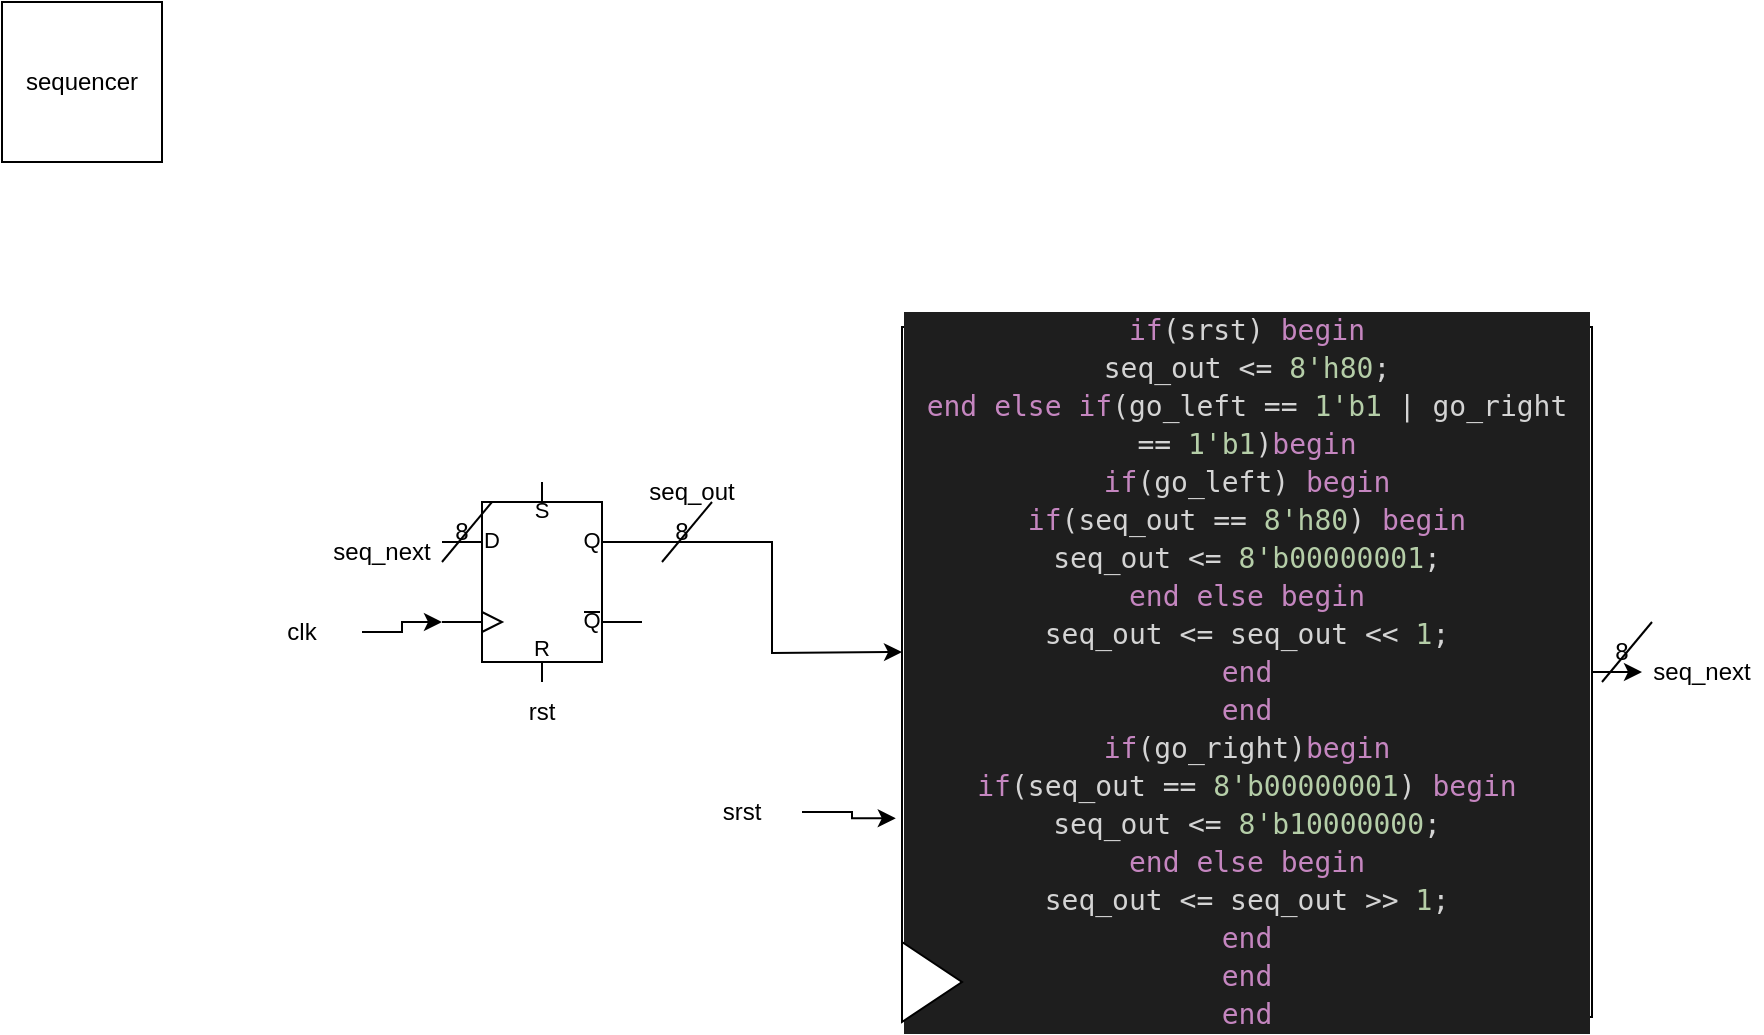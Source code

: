 <mxfile version="21.1.4" type="github">
  <diagram name="Page-1" id="FkmUvxZcMQ9W1MFedN3p">
    <mxGraphModel dx="1360" dy="795" grid="1" gridSize="10" guides="1" tooltips="1" connect="1" arrows="1" fold="1" page="1" pageScale="1" pageWidth="850" pageHeight="1100" math="0" shadow="0">
      <root>
        <mxCell id="0" />
        <mxCell id="1" parent="0" />
        <mxCell id="TZWO4BRQF0HmKNqjZzxb-1" value="sequencer" style="whiteSpace=wrap;html=1;aspect=fixed;" parent="1" vertex="1">
          <mxGeometry x="50" y="40" width="80" height="80" as="geometry" />
        </mxCell>
        <mxCell id="TZWO4BRQF0HmKNqjZzxb-7" style="edgeStyle=orthogonalEdgeStyle;rounded=0;orthogonalLoop=1;jettySize=auto;html=1;exitX=1;exitY=0.3;exitDx=0;exitDy=0;exitPerimeter=0;entryX=0.5;entryY=0;entryDx=0;entryDy=0;" parent="1" source="TZWO4BRQF0HmKNqjZzxb-2" edge="1">
          <mxGeometry relative="1" as="geometry">
            <mxPoint x="500" y="365" as="targetPoint" />
          </mxGeometry>
        </mxCell>
        <mxCell id="TZWO4BRQF0HmKNqjZzxb-2" value="" style="verticalLabelPosition=bottom;shadow=0;dashed=0;align=center;html=1;verticalAlign=top;shape=mxgraph.electrical.logic_gates.d_type_rs_flip-flop;" parent="1" vertex="1">
          <mxGeometry x="270" y="280" width="100" height="100" as="geometry" />
        </mxCell>
        <mxCell id="Nhw7WUrgFpV6zvRLkqmD-5" style="edgeStyle=orthogonalEdgeStyle;rounded=0;orthogonalLoop=1;jettySize=auto;html=1;entryX=0;entryY=0.7;entryDx=0;entryDy=0;entryPerimeter=0;" parent="1" source="TZWO4BRQF0HmKNqjZzxb-3" target="TZWO4BRQF0HmKNqjZzxb-2" edge="1">
          <mxGeometry relative="1" as="geometry" />
        </mxCell>
        <mxCell id="TZWO4BRQF0HmKNqjZzxb-3" value="&lt;div&gt;clk&lt;/div&gt;" style="text;html=1;strokeColor=none;fillColor=none;align=center;verticalAlign=middle;whiteSpace=wrap;rounded=0;" parent="1" vertex="1">
          <mxGeometry x="170" y="340" width="60" height="30" as="geometry" />
        </mxCell>
        <mxCell id="TZWO4BRQF0HmKNqjZzxb-4" value="rst" style="text;html=1;strokeColor=none;fillColor=none;align=center;verticalAlign=middle;whiteSpace=wrap;rounded=0;" parent="1" vertex="1">
          <mxGeometry x="290" y="380" width="60" height="30" as="geometry" />
        </mxCell>
        <mxCell id="Nhw7WUrgFpV6zvRLkqmD-12" value="seq_next" style="text;html=1;strokeColor=none;fillColor=none;align=center;verticalAlign=middle;whiteSpace=wrap;rounded=0;" parent="1" vertex="1">
          <mxGeometry x="210" y="300" width="60" height="30" as="geometry" />
        </mxCell>
        <mxCell id="ZbuvPAwyvBYLmeehHJIb-4" style="edgeStyle=orthogonalEdgeStyle;rounded=0;orthogonalLoop=1;jettySize=auto;html=1;" edge="1" parent="1" source="ZbuvPAwyvBYLmeehHJIb-1" target="ZbuvPAwyvBYLmeehHJIb-5">
          <mxGeometry relative="1" as="geometry">
            <mxPoint x="900" y="375" as="targetPoint" />
          </mxGeometry>
        </mxCell>
        <mxCell id="ZbuvPAwyvBYLmeehHJIb-1" value="&lt;div style=&quot;color: rgb(212, 212, 212); background-color: rgb(30, 30, 30); font-family: &amp;quot;Droid Sans Mono&amp;quot;, &amp;quot;monospace&amp;quot;, monospace; font-weight: normal; font-size: 14px; line-height: 19px;&quot;&gt;&lt;div&gt;&lt;span style=&quot;color: #c586c0;&quot;&gt;if&lt;/span&gt;&lt;span style=&quot;color: #d4d4d4;&quot;&gt;(srst) &lt;/span&gt;&lt;span style=&quot;color: #c586c0;&quot;&gt;begin&lt;/span&gt;&lt;/div&gt;&lt;div&gt;&lt;span style=&quot;color: #d4d4d4;&quot;&gt;        seq_out &amp;lt;= &lt;/span&gt;&lt;span style=&quot;color: #b5cea8;&quot;&gt;8&#39;h80&lt;/span&gt;&lt;span style=&quot;color: #d4d4d4;&quot;&gt;;&lt;/span&gt;&lt;/div&gt;&lt;div&gt;&lt;span style=&quot;color: #d4d4d4;&quot;&gt;      &lt;/span&gt;&lt;span style=&quot;color: #c586c0;&quot;&gt;end&lt;/span&gt;&lt;span style=&quot;color: #d4d4d4;&quot;&gt; &lt;/span&gt;&lt;span style=&quot;color: #c586c0;&quot;&gt;else&lt;/span&gt;&lt;span style=&quot;color: #d4d4d4;&quot;&gt; &lt;/span&gt;&lt;span style=&quot;color: #c586c0;&quot;&gt;if&lt;/span&gt;&lt;span style=&quot;color: #d4d4d4;&quot;&gt;(go_left == &lt;/span&gt;&lt;span style=&quot;color: #b5cea8;&quot;&gt;1&#39;b1&lt;/span&gt;&lt;span style=&quot;color: #d4d4d4;&quot;&gt; | go_right == &lt;/span&gt;&lt;span style=&quot;color: #b5cea8;&quot;&gt;1&#39;b1&lt;/span&gt;&lt;span style=&quot;color: #d4d4d4;&quot;&gt;)&lt;/span&gt;&lt;span style=&quot;color: #c586c0;&quot;&gt;begin&lt;/span&gt;&lt;/div&gt;&lt;div&gt;&lt;span style=&quot;color: #d4d4d4;&quot;&gt;        &lt;/span&gt;&lt;span style=&quot;color: #c586c0;&quot;&gt;if&lt;/span&gt;&lt;span style=&quot;color: #d4d4d4;&quot;&gt;(go_left) &lt;/span&gt;&lt;span style=&quot;color: #c586c0;&quot;&gt;begin&lt;/span&gt;&lt;/div&gt;&lt;div&gt;&lt;span style=&quot;color: #d4d4d4;&quot;&gt;            &lt;/span&gt;&lt;span style=&quot;color: #c586c0;&quot;&gt;if&lt;/span&gt;&lt;span style=&quot;color: #d4d4d4;&quot;&gt;(seq_out == &lt;/span&gt;&lt;span style=&quot;color: #b5cea8;&quot;&gt;8&#39;h80&lt;/span&gt;&lt;span style=&quot;color: #d4d4d4;&quot;&gt;) &lt;/span&gt;&lt;span style=&quot;color: #c586c0;&quot;&gt;begin&lt;/span&gt;&lt;/div&gt;&lt;div&gt;&lt;span style=&quot;color: #d4d4d4;&quot;&gt;                seq_out &amp;lt;= &lt;/span&gt;&lt;span style=&quot;color: #b5cea8;&quot;&gt;8&#39;b00000001&lt;/span&gt;&lt;span style=&quot;color: #d4d4d4;&quot;&gt;;&lt;/span&gt;&lt;/div&gt;&lt;div&gt;&lt;span style=&quot;color: #d4d4d4;&quot;&gt;            &lt;/span&gt;&lt;span style=&quot;color: #c586c0;&quot;&gt;end&lt;/span&gt;&lt;span style=&quot;color: #d4d4d4;&quot;&gt; &lt;/span&gt;&lt;span style=&quot;color: #c586c0;&quot;&gt;else&lt;/span&gt;&lt;span style=&quot;color: #d4d4d4;&quot;&gt; &lt;/span&gt;&lt;span style=&quot;color: #c586c0;&quot;&gt;begin&lt;/span&gt;&lt;/div&gt;&lt;div&gt;&lt;span style=&quot;color: #d4d4d4;&quot;&gt;                seq_out &amp;lt;= seq_out &amp;lt;&amp;lt; &lt;/span&gt;&lt;span style=&quot;color: #b5cea8;&quot;&gt;1&lt;/span&gt;&lt;span style=&quot;color: #d4d4d4;&quot;&gt;;&lt;/span&gt;&lt;/div&gt;&lt;div&gt;&lt;span style=&quot;color: #d4d4d4;&quot;&gt;            &lt;/span&gt;&lt;span style=&quot;color: #c586c0;&quot;&gt;end&lt;/span&gt;&lt;/div&gt;&lt;div&gt;&lt;span style=&quot;color: #d4d4d4;&quot;&gt;        &lt;/span&gt;&lt;span style=&quot;color: #c586c0;&quot;&gt;end&lt;/span&gt;&lt;/div&gt;&lt;div&gt;&lt;span style=&quot;color: #d4d4d4;&quot;&gt;        &lt;/span&gt;&lt;span style=&quot;color: #c586c0;&quot;&gt;if&lt;/span&gt;&lt;span style=&quot;color: #d4d4d4;&quot;&gt;(go_right)&lt;/span&gt;&lt;span style=&quot;color: #c586c0;&quot;&gt;begin&lt;/span&gt;&lt;/div&gt;&lt;div&gt;&lt;span style=&quot;color: #d4d4d4;&quot;&gt;            &lt;/span&gt;&lt;span style=&quot;color: #c586c0;&quot;&gt;if&lt;/span&gt;&lt;span style=&quot;color: #d4d4d4;&quot;&gt;(seq_out == &lt;/span&gt;&lt;span style=&quot;color: #b5cea8;&quot;&gt;8&#39;b00000001&lt;/span&gt;&lt;span style=&quot;color: #d4d4d4;&quot;&gt;) &lt;/span&gt;&lt;span style=&quot;color: #c586c0;&quot;&gt;begin&lt;/span&gt;&lt;/div&gt;&lt;div&gt;&lt;span style=&quot;color: #d4d4d4;&quot;&gt;                seq_out &amp;lt;= &lt;/span&gt;&lt;span style=&quot;color: #b5cea8;&quot;&gt;8&#39;b10000000&lt;/span&gt;&lt;span style=&quot;color: #d4d4d4;&quot;&gt;;&lt;/span&gt;&lt;/div&gt;&lt;div&gt;&lt;span style=&quot;color: #d4d4d4;&quot;&gt;            &lt;/span&gt;&lt;span style=&quot;color: #c586c0;&quot;&gt;end&lt;/span&gt;&lt;span style=&quot;color: #d4d4d4;&quot;&gt; &lt;/span&gt;&lt;span style=&quot;color: #c586c0;&quot;&gt;else&lt;/span&gt;&lt;span style=&quot;color: #d4d4d4;&quot;&gt; &lt;/span&gt;&lt;span style=&quot;color: #c586c0;&quot;&gt;begin&lt;/span&gt;&lt;/div&gt;&lt;div&gt;&lt;span style=&quot;color: #d4d4d4;&quot;&gt;                seq_out &amp;lt;= seq_out &amp;gt;&amp;gt; &lt;/span&gt;&lt;span style=&quot;color: #b5cea8;&quot;&gt;1&lt;/span&gt;&lt;span style=&quot;color: #d4d4d4;&quot;&gt;;&lt;/span&gt;&lt;/div&gt;&lt;div&gt;&lt;span style=&quot;color: #d4d4d4;&quot;&gt;            &lt;/span&gt;&lt;span style=&quot;color: #c586c0;&quot;&gt;end&lt;/span&gt;&lt;/div&gt;&lt;div&gt;&lt;span style=&quot;color: #d4d4d4;&quot;&gt;        &lt;/span&gt;&lt;span style=&quot;color: #c586c0;&quot;&gt;end&lt;/span&gt;&lt;span style=&quot;color: #d4d4d4;&quot;&gt; &lt;/span&gt;&lt;/div&gt;&lt;div&gt;&lt;span style=&quot;color: #d4d4d4;&quot;&gt;      &lt;/span&gt;&lt;span style=&quot;color: #c586c0;&quot;&gt;end&lt;/span&gt;&lt;span style=&quot;color: #d4d4d4;&quot;&gt; &lt;/span&gt;&lt;/div&gt;&lt;/div&gt;" style="whiteSpace=wrap;html=1;aspect=fixed;" vertex="1" parent="1">
          <mxGeometry x="500" y="202.5" width="345" height="345" as="geometry" />
        </mxCell>
        <mxCell id="ZbuvPAwyvBYLmeehHJIb-3" value="" style="triangle;whiteSpace=wrap;html=1;" vertex="1" parent="1">
          <mxGeometry x="500" y="510" width="30" height="40" as="geometry" />
        </mxCell>
        <mxCell id="ZbuvPAwyvBYLmeehHJIb-5" value="seq_next" style="text;html=1;strokeColor=none;fillColor=none;align=center;verticalAlign=middle;whiteSpace=wrap;rounded=0;" vertex="1" parent="1">
          <mxGeometry x="870" y="360" width="60" height="30" as="geometry" />
        </mxCell>
        <mxCell id="ZbuvPAwyvBYLmeehHJIb-6" value="seq_out" style="text;html=1;strokeColor=none;fillColor=none;align=center;verticalAlign=middle;whiteSpace=wrap;rounded=0;" vertex="1" parent="1">
          <mxGeometry x="365" y="270" width="60" height="30" as="geometry" />
        </mxCell>
        <mxCell id="ZbuvPAwyvBYLmeehHJIb-7" value="8" style="text;html=1;strokeColor=none;fillColor=none;align=center;verticalAlign=middle;whiteSpace=wrap;rounded=0;" vertex="1" parent="1">
          <mxGeometry x="830" y="350" width="60" height="30" as="geometry" />
        </mxCell>
        <mxCell id="ZbuvPAwyvBYLmeehHJIb-8" value="" style="endArrow=none;html=1;rounded=0;entryX=0.75;entryY=0;entryDx=0;entryDy=0;" edge="1" parent="1" target="ZbuvPAwyvBYLmeehHJIb-7">
          <mxGeometry width="50" height="50" relative="1" as="geometry">
            <mxPoint x="850" y="380" as="sourcePoint" />
            <mxPoint x="890" y="340" as="targetPoint" />
          </mxGeometry>
        </mxCell>
        <mxCell id="ZbuvPAwyvBYLmeehHJIb-9" value="8" style="text;html=1;strokeColor=none;fillColor=none;align=center;verticalAlign=middle;whiteSpace=wrap;rounded=0;" vertex="1" parent="1">
          <mxGeometry x="360" y="290" width="60" height="30" as="geometry" />
        </mxCell>
        <mxCell id="ZbuvPAwyvBYLmeehHJIb-10" value="" style="endArrow=none;html=1;rounded=0;entryX=0.75;entryY=0;entryDx=0;entryDy=0;" edge="1" parent="1" target="ZbuvPAwyvBYLmeehHJIb-9">
          <mxGeometry width="50" height="50" relative="1" as="geometry">
            <mxPoint x="380" y="320" as="sourcePoint" />
            <mxPoint x="420" y="280" as="targetPoint" />
          </mxGeometry>
        </mxCell>
        <mxCell id="ZbuvPAwyvBYLmeehHJIb-11" value="8" style="text;html=1;strokeColor=none;fillColor=none;align=center;verticalAlign=middle;whiteSpace=wrap;rounded=0;" vertex="1" parent="1">
          <mxGeometry x="250" y="290" width="60" height="30" as="geometry" />
        </mxCell>
        <mxCell id="ZbuvPAwyvBYLmeehHJIb-12" value="" style="endArrow=none;html=1;rounded=0;entryX=0.75;entryY=0;entryDx=0;entryDy=0;" edge="1" parent="1" target="ZbuvPAwyvBYLmeehHJIb-11">
          <mxGeometry width="50" height="50" relative="1" as="geometry">
            <mxPoint x="270" y="320" as="sourcePoint" />
            <mxPoint x="310" y="280" as="targetPoint" />
          </mxGeometry>
        </mxCell>
        <mxCell id="ZbuvPAwyvBYLmeehHJIb-14" style="edgeStyle=orthogonalEdgeStyle;rounded=0;orthogonalLoop=1;jettySize=auto;html=1;entryX=-0.009;entryY=0.712;entryDx=0;entryDy=0;entryPerimeter=0;" edge="1" parent="1" source="ZbuvPAwyvBYLmeehHJIb-13" target="ZbuvPAwyvBYLmeehHJIb-1">
          <mxGeometry relative="1" as="geometry" />
        </mxCell>
        <mxCell id="ZbuvPAwyvBYLmeehHJIb-13" value="srst" style="text;html=1;strokeColor=none;fillColor=none;align=center;verticalAlign=middle;whiteSpace=wrap;rounded=0;" vertex="1" parent="1">
          <mxGeometry x="390" y="430" width="60" height="30" as="geometry" />
        </mxCell>
      </root>
    </mxGraphModel>
  </diagram>
</mxfile>
